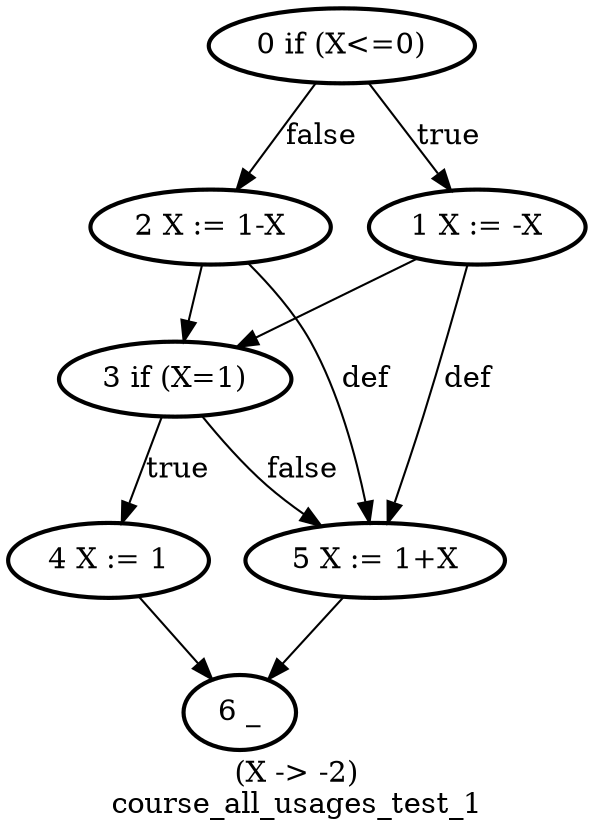 digraph course_all_usages_test_1 {
	label = "(X -> -2)
course_all_usages_test_1"
	"1 X := -X" -> "5 X := 1+X" [label = def]
	"1 X := -X" [style = bold]
	"1 X := -X" -> "3 if (X=1)"
	"2 X := 1-X" -> "3 if (X=1)"
	"4 X := 1" -> "6 _"
	"5 X := 1+X" [style = bold]
	"3 if (X=1)" [style = bold]
	"4 X := 1" [style = bold]
	"6 _" [style = bold]
	"2 X := 1-X" [style = bold]
	"3 if (X=1)" -> "5 X := 1+X" [label = false]
	"0 if (X<=0)" -> "1 X := -X" [label = true]
	"5 X := 1+X" -> "6 _"
	"0 if (X<=0)" [style = bold]
	"2 X := 1-X" -> "5 X := 1+X" [label = def]
	"0 if (X<=0)" -> "2 X := 1-X" [label = false]
	"3 if (X=1)" -> "4 X := 1" [label = true]
}